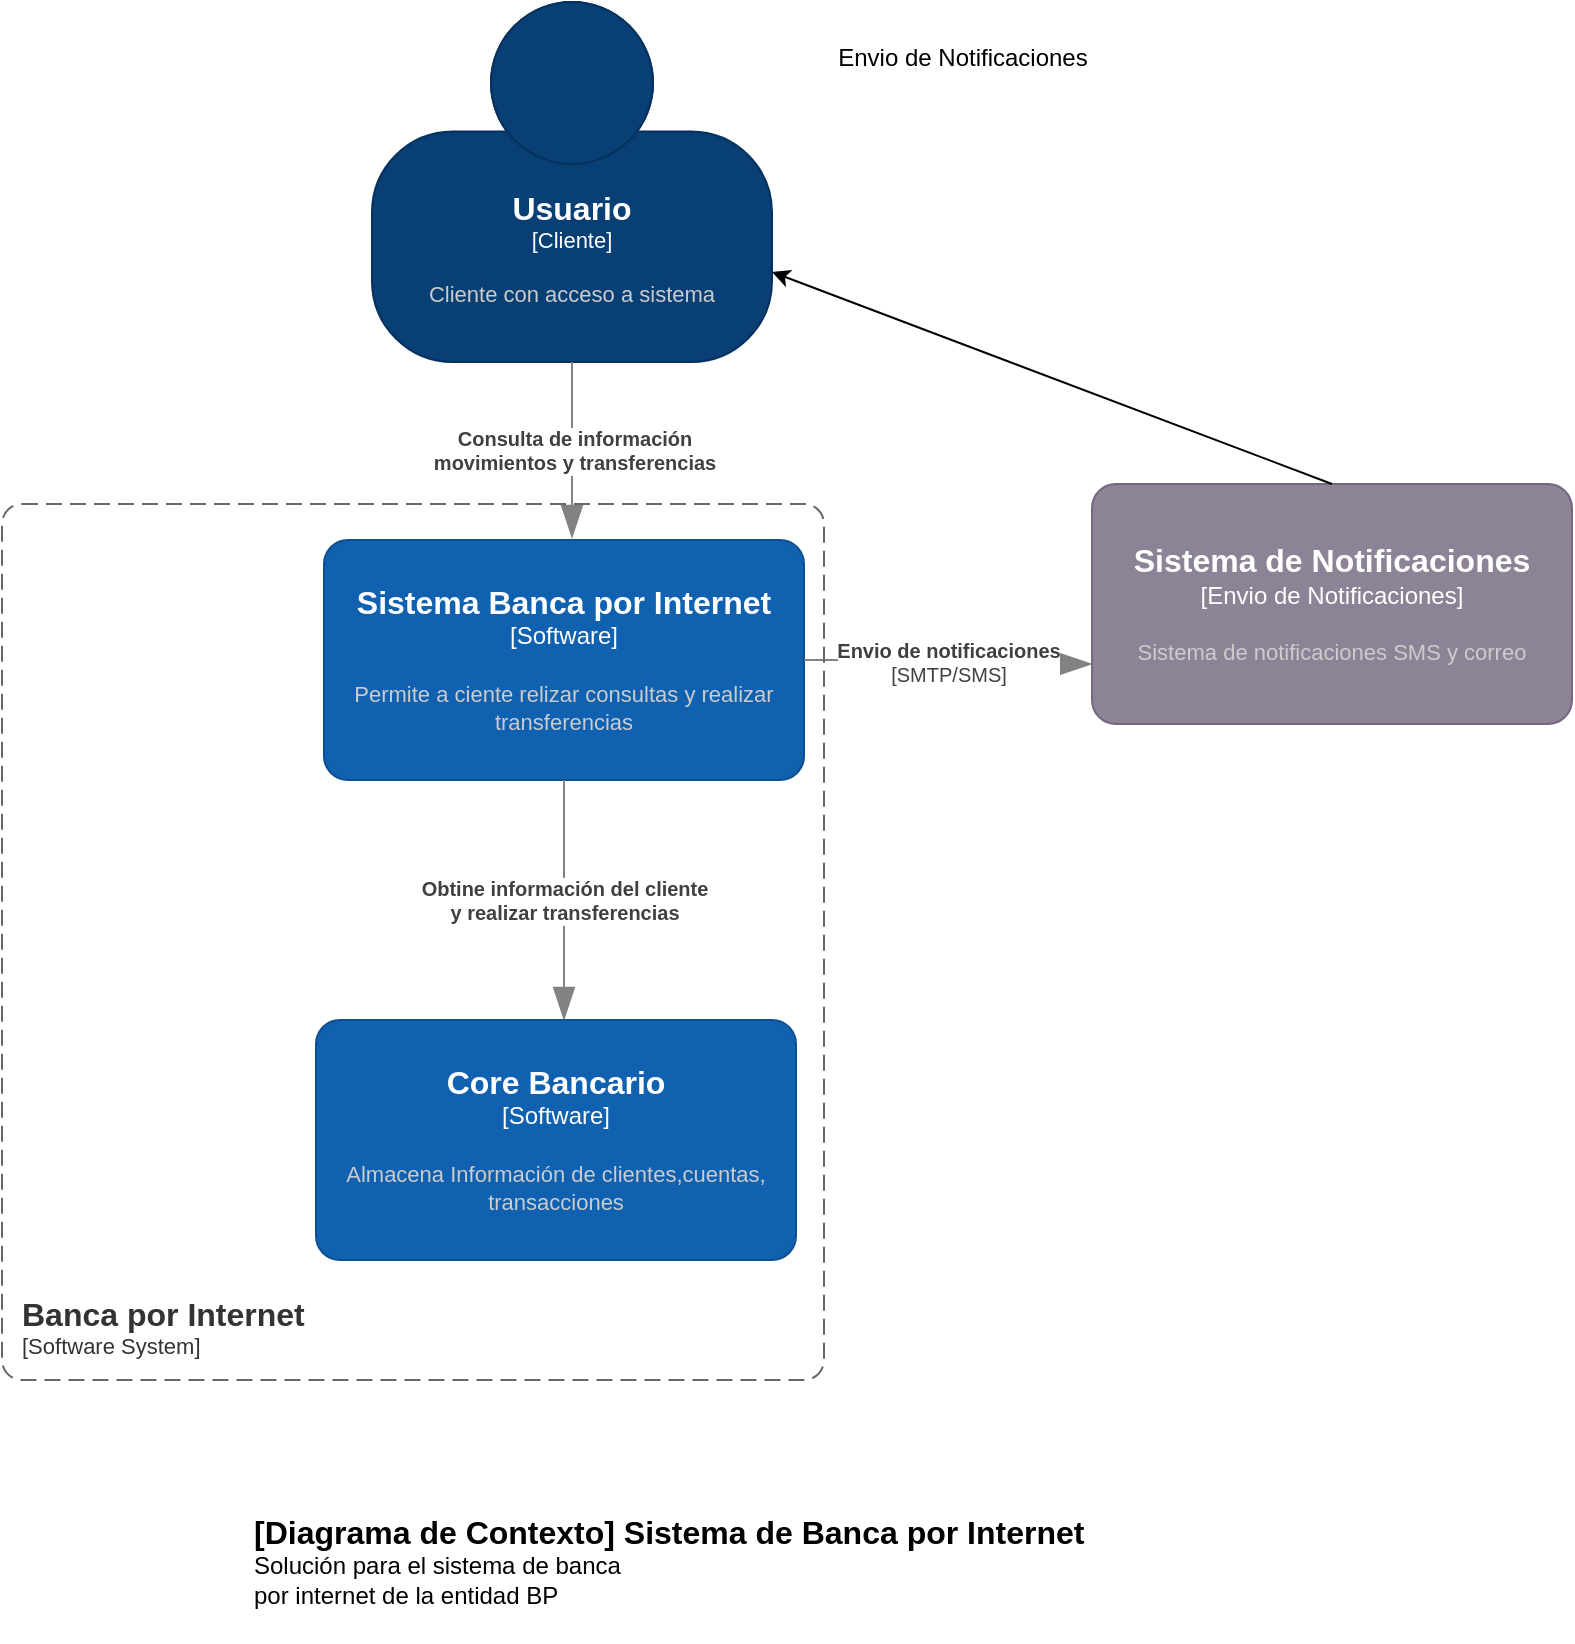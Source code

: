 <mxfile version="24.7.14" pages="3">
  <diagram name="Diagrama de Contexto" id="pnIn0LyZ5T_3BBkSlKm9">
    <mxGraphModel grid="0" page="1" gridSize="10" guides="1" tooltips="1" connect="1" arrows="1" fold="1" pageScale="1" pageWidth="827" pageHeight="1169" math="0" shadow="0">
      <root>
        <mxCell id="0" />
        <mxCell id="1" parent="0" />
        <object placeholders="1" c4Name="Usuario" c4Type="Cliente" c4Description="Cliente con acceso a sistema" label="&lt;font style=&quot;font-size: 16px&quot;&gt;&lt;b&gt;%c4Name%&lt;/b&gt;&lt;/font&gt;&lt;div&gt;[%c4Type%]&lt;/div&gt;&lt;br&gt;&lt;div&gt;&lt;font style=&quot;font-size: 11px&quot;&gt;&lt;font color=&quot;#cccccc&quot;&gt;%c4Description%&lt;/font&gt;&lt;/div&gt;" id="gskKAc4uwDtagr6bqWGG-2">
          <mxCell style="html=1;fontSize=11;dashed=0;whiteSpace=wrap;fillColor=#083F75;strokeColor=#06315C;fontColor=#ffffff;shape=mxgraph.c4.person2;align=center;metaEdit=1;points=[[0.5,0,0],[1,0.5,0],[1,0.75,0],[0.75,1,0],[0.5,1,0],[0.25,1,0],[0,0.75,0],[0,0.5,0]];resizable=0;" vertex="1" parent="1">
            <mxGeometry x="225" y="48" width="200" height="180" as="geometry" />
          </mxCell>
        </object>
        <object placeholders="1" c4Type="Relationship" c4Description="Consulta de información&#xa;movimientos y transferencias" label="&lt;div style=&quot;text-align: left&quot;&gt;&lt;div style=&quot;text-align: center&quot;&gt;&lt;b&gt;%c4Description%&lt;/b&gt;&lt;/div&gt;" id="gskKAc4uwDtagr6bqWGG-3">
          <mxCell style="endArrow=blockThin;html=1;fontSize=10;fontColor=#404040;strokeWidth=1;endFill=1;strokeColor=#828282;elbow=vertical;metaEdit=1;endSize=14;startSize=14;jumpStyle=arc;jumpSize=16;rounded=0;edgeStyle=orthogonalEdgeStyle;exitX=0.5;exitY=1;exitDx=0;exitDy=0;exitPerimeter=0;" edge="1" parent="1" source="gskKAc4uwDtagr6bqWGG-2">
            <mxGeometry width="240" relative="1" as="geometry">
              <mxPoint x="365" y="270" as="sourcePoint" />
              <mxPoint x="325" y="316" as="targetPoint" />
            </mxGeometry>
          </mxCell>
        </object>
        <object placeholders="1" c4Name="Sistema Banca por Internet" c4Type="Software" c4Description="Permite a ciente relizar consultas y realizar transferencias" label="&lt;font style=&quot;font-size: 16px&quot;&gt;&lt;b&gt;%c4Name%&lt;/b&gt;&lt;/font&gt;&lt;div&gt;[%c4Type%]&lt;/div&gt;&lt;br&gt;&lt;div&gt;&lt;font style=&quot;font-size: 11px&quot;&gt;&lt;font color=&quot;#cccccc&quot;&gt;%c4Description%&lt;/font&gt;&lt;/div&gt;" id="gskKAc4uwDtagr6bqWGG-4">
          <mxCell style="rounded=1;whiteSpace=wrap;html=1;labelBackgroundColor=none;fillColor=#1061B0;fontColor=#ffffff;align=center;arcSize=10;strokeColor=#0D5091;metaEdit=1;resizable=0;points=[[0.25,0,0],[0.5,0,0],[0.75,0,0],[1,0.25,0],[1,0.5,0],[1,0.75,0],[0.75,1,0],[0.5,1,0],[0.25,1,0],[0,0.75,0],[0,0.5,0],[0,0.25,0]];" vertex="1" parent="1">
            <mxGeometry x="201" y="317" width="240" height="120" as="geometry" />
          </mxCell>
        </object>
        <object placeholders="1" c4Type="Relationship" c4Description="Obtine información del cliente &#xa;y realizar transferencias" label="&lt;div style=&quot;text-align: left&quot;&gt;&lt;div style=&quot;text-align: center&quot;&gt;&lt;b&gt;%c4Description%&lt;/b&gt;&lt;/div&gt;" id="gskKAc4uwDtagr6bqWGG-5">
          <mxCell style="endArrow=blockThin;html=1;fontSize=10;fontColor=#404040;strokeWidth=1;endFill=1;strokeColor=#828282;elbow=vertical;metaEdit=1;endSize=14;startSize=14;jumpStyle=arc;jumpSize=16;rounded=0;edgeStyle=orthogonalEdgeStyle;exitX=0.5;exitY=1;exitDx=0;exitDy=0;exitPerimeter=0;" edge="1" parent="1" source="gskKAc4uwDtagr6bqWGG-4">
            <mxGeometry width="240" relative="1" as="geometry">
              <mxPoint x="365" y="461" as="sourcePoint" />
              <mxPoint x="321" y="557" as="targetPoint" />
              <Array as="points">
                <mxPoint x="321" y="536" />
                <mxPoint x="321" y="536" />
              </Array>
            </mxGeometry>
          </mxCell>
        </object>
        <object placeholders="1" c4Name="Core Bancario" c4Type="Software" c4Description="Almacena Información de clientes,cuentas, transacciones" label="&lt;font style=&quot;font-size: 16px&quot;&gt;&lt;b&gt;%c4Name%&lt;/b&gt;&lt;/font&gt;&lt;div&gt;[%c4Type%]&lt;/div&gt;&lt;br&gt;&lt;div&gt;&lt;font style=&quot;font-size: 11px&quot;&gt;&lt;font color=&quot;#cccccc&quot;&gt;%c4Description%&lt;/font&gt;&lt;/div&gt;" id="gskKAc4uwDtagr6bqWGG-6">
          <mxCell style="rounded=1;whiteSpace=wrap;html=1;labelBackgroundColor=none;fillColor=#1061B0;fontColor=#ffffff;align=center;arcSize=10;strokeColor=#0D5091;metaEdit=1;resizable=0;points=[[0.25,0,0],[0.5,0,0],[0.75,0,0],[1,0.25,0],[1,0.5,0],[1,0.75,0],[0.75,1,0],[0.5,1,0],[0.25,1,0],[0,0.75,0],[0,0.5,0],[0,0.25,0]];" vertex="1" parent="1">
            <mxGeometry x="197" y="557" width="240" height="120" as="geometry" />
          </mxCell>
        </object>
        <object placeholders="1" c4Name="Sistema de Notificaciones" c4Type="Envio de Notificaciones" c4Description="Sistema de notificaciones SMS y correo" label="&lt;font style=&quot;font-size: 16px&quot;&gt;&lt;b&gt;%c4Name%&lt;/b&gt;&lt;/font&gt;&lt;div&gt;[%c4Type%]&lt;/div&gt;&lt;br&gt;&lt;div&gt;&lt;font style=&quot;font-size: 11px&quot;&gt;&lt;font color=&quot;#cccccc&quot;&gt;%c4Description%&lt;/font&gt;&lt;/div&gt;" id="gskKAc4uwDtagr6bqWGG-8">
          <mxCell style="rounded=1;whiteSpace=wrap;html=1;labelBackgroundColor=none;fillColor=#8C8496;fontColor=#ffffff;align=center;arcSize=10;strokeColor=#736782;metaEdit=1;resizable=0;points=[[0.25,0,0],[0.5,0,0],[0.75,0,0],[1,0.25,0],[1,0.5,0],[1,0.75,0],[0.75,1,0],[0.5,1,0],[0.25,1,0],[0,0.75,0],[0,0.5,0],[0,0.25,0]];" vertex="1" parent="1">
            <mxGeometry x="585" y="289" width="240" height="120" as="geometry" />
          </mxCell>
        </object>
        <object placeholders="1" c4Type="Relationship" c4Technology="SMTP/SMS" c4Description="Envio de notificaciones" label="&lt;div style=&quot;text-align: left&quot;&gt;&lt;div style=&quot;text-align: center&quot;&gt;&lt;b&gt;%c4Description%&lt;/b&gt;&lt;/div&gt;&lt;div style=&quot;text-align: center&quot;&gt;[%c4Technology%]&lt;/div&gt;&lt;/div&gt;" id="gskKAc4uwDtagr6bqWGG-9">
          <mxCell style="endArrow=blockThin;html=1;fontSize=10;fontColor=#404040;strokeWidth=1;endFill=1;strokeColor=#828282;elbow=vertical;metaEdit=1;endSize=14;startSize=14;jumpStyle=arc;jumpSize=16;rounded=0;edgeStyle=orthogonalEdgeStyle;exitX=1;exitY=0.5;exitDx=0;exitDy=0;exitPerimeter=0;entryX=0;entryY=0.75;entryDx=0;entryDy=0;entryPerimeter=0;" edge="1" parent="1" source="gskKAc4uwDtagr6bqWGG-4" target="gskKAc4uwDtagr6bqWGG-8">
            <mxGeometry width="240" relative="1" as="geometry">
              <mxPoint x="254" y="210" as="sourcePoint" />
              <mxPoint x="541" y="223" as="targetPoint" />
            </mxGeometry>
          </mxCell>
        </object>
        <mxCell id="gskKAc4uwDtagr6bqWGG-14" value="" style="endArrow=classic;html=1;rounded=0;exitX=0.5;exitY=0;exitDx=0;exitDy=0;exitPerimeter=0;entryX=1;entryY=0.75;entryDx=0;entryDy=0;entryPerimeter=0;" edge="1" parent="1" source="gskKAc4uwDtagr6bqWGG-8" target="gskKAc4uwDtagr6bqWGG-2">
          <mxGeometry relative="1" as="geometry">
            <mxPoint x="326" y="210" as="sourcePoint" />
            <mxPoint x="426" y="210" as="targetPoint" />
          </mxGeometry>
        </mxCell>
        <UserObject label="Envio de Notificaciones" placeholders="1" name="Variable" id="gskKAc4uwDtagr6bqWGG-16">
          <mxCell style="text;html=1;strokeColor=none;fillColor=none;align=center;verticalAlign=middle;whiteSpace=wrap;overflow=hidden;" vertex="1" parent="1">
            <mxGeometry x="451" y="66" width="139" height="20" as="geometry" />
          </mxCell>
        </UserObject>
        <object placeholders="1" c4Name="[Diagrama de Contexto] Sistema de Banca por Internet " c4Type="ContainerScopeBoundary" c4Description="Solución para el sistema de banca&#xa;por internet de la entidad BP" label="&lt;font style=&quot;font-size: 16px&quot;&gt;&lt;b&gt;&lt;div style=&quot;text-align: left&quot;&gt;%c4Name%&lt;/div&gt;&lt;/b&gt;&lt;/font&gt;&lt;div style=&quot;text-align: left&quot;&gt;%c4Description%&lt;/div&gt;" id="gskKAc4uwDtagr6bqWGG-17">
          <mxCell style="text;html=1;strokeColor=none;fillColor=none;align=left;verticalAlign=top;whiteSpace=wrap;rounded=0;metaEdit=1;allowArrows=0;resizable=1;rotatable=0;connectable=0;recursiveResize=0;expand=0;pointerEvents=0;points=[[0.25,0,0],[0.5,0,0],[0.75,0,0],[1,0.25,0],[1,0.5,0],[1,0.75,0],[0.75,1,0],[0.5,1,0],[0.25,1,0],[0,0.75,0],[0,0.5,0],[0,0.25,0]];" vertex="1" parent="1">
            <mxGeometry x="164" y="797" width="428" height="71" as="geometry" />
          </mxCell>
        </object>
        <object placeholders="1" c4Name="Banca por Internet" c4Type="SystemScopeBoundary" c4Application="Software System" label="&lt;font style=&quot;font-size: 16px&quot;&gt;&lt;b&gt;&lt;div style=&quot;text-align: left&quot;&gt;%c4Name%&lt;/div&gt;&lt;/b&gt;&lt;/font&gt;&lt;div style=&quot;text-align: left&quot;&gt;[%c4Application%]&lt;/div&gt;" id="8qwVl3gv-fcSg7tC4C6p-1">
          <mxCell style="rounded=1;fontSize=11;whiteSpace=wrap;html=1;dashed=1;arcSize=20;fillColor=none;strokeColor=#666666;fontColor=#333333;labelBackgroundColor=none;align=left;verticalAlign=bottom;labelBorderColor=none;spacingTop=0;spacing=10;dashPattern=8 4;metaEdit=1;rotatable=0;perimeter=rectanglePerimeter;noLabel=0;labelPadding=0;allowArrows=0;connectable=0;expand=0;recursiveResize=0;editable=1;pointerEvents=0;absoluteArcSize=1;points=[[0.25,0,0],[0.5,0,0],[0.75,0,0],[1,0.25,0],[1,0.5,0],[1,0.75,0],[0.75,1,0],[0.5,1,0],[0.25,1,0],[0,0.75,0],[0,0.5,0],[0,0.25,0]];" vertex="1" parent="1">
            <mxGeometry x="40" y="299" width="411" height="438" as="geometry" />
          </mxCell>
        </object>
      </root>
    </mxGraphModel>
  </diagram>
  <diagram id="sxyT8UlNfm7oZvU_wgYR" name="Diagrama de Contenedor">
    <mxGraphModel grid="0" page="0" gridSize="10" guides="1" tooltips="1" connect="1" arrows="1" fold="1" pageScale="1" pageWidth="827" pageHeight="1169" math="0" shadow="0">
      <root>
        <mxCell id="0" />
        <mxCell id="1" parent="0" />
        <object placeholders="1" c4Name="Usuario" c4Type="Cliente" c4Description="Cliente con acceso a sistema" label="&lt;font style=&quot;font-size: 16px&quot;&gt;&lt;b&gt;%c4Name%&lt;/b&gt;&lt;/font&gt;&lt;div&gt;[%c4Type%]&lt;/div&gt;&lt;br&gt;&lt;div&gt;&lt;font style=&quot;font-size: 11px&quot;&gt;&lt;font color=&quot;#cccccc&quot;&gt;%c4Description%&lt;/font&gt;&lt;/div&gt;" id="hRRAwbsBYI7lIxFg-X8z-2">
          <mxCell style="html=1;fontSize=11;dashed=0;whiteSpace=wrap;fillColor=#083F75;strokeColor=#06315C;fontColor=#ffffff;shape=mxgraph.c4.person2;align=center;metaEdit=1;points=[[0.5,0,0],[1,0.5,0],[1,0.75,0],[0.75,1,0],[0.5,1,0],[0.25,1,0],[0,0.75,0],[0,0.5,0]];resizable=0;" vertex="1" parent="1">
            <mxGeometry x="287" y="-1234" width="200" height="180" as="geometry" />
          </mxCell>
        </object>
        <object placeholders="1" c4Name="SPA" c4Type="Container" c4Technology="JavaScript, TypeScript,Angular" c4Description="Proporcionar toda la funcionalidad de banca por Internet al cliente a través de su navegador web." label="&lt;font style=&quot;font-size: 16px&quot;&gt;&lt;b&gt;%c4Name%&lt;/b&gt;&lt;/font&gt;&lt;div&gt;[%c4Type%:&amp;nbsp;%c4Technology%]&lt;/div&gt;&lt;br&gt;&lt;div&gt;&lt;font style=&quot;font-size: 11px&quot;&gt;&lt;font color=&quot;#E6E6E6&quot;&gt;%c4Description%&lt;/font&gt;&lt;/div&gt;" id="hRRAwbsBYI7lIxFg-X8z-3">
          <mxCell style="shape=mxgraph.c4.webBrowserContainer2;whiteSpace=wrap;html=1;boundedLbl=1;rounded=0;labelBackgroundColor=none;strokeColor=#118ACD;fillColor=#23A2D9;strokeColor=#118ACD;strokeColor2=#0E7DAD;fontSize=12;fontColor=#ffffff;align=center;metaEdit=1;points=[[0.5,0,0],[1,0.25,0],[1,0.5,0],[1,0.75,0],[0.5,1,0],[0,0.75,0],[0,0.5,0],[0,0.25,0]];resizable=0;" vertex="1" parent="1">
            <mxGeometry x="110" y="-960" width="240" height="160" as="geometry" />
          </mxCell>
        </object>
        <object placeholders="1" c4Name="Mobil App" c4Type="Container" c4Technology="Flutter o React Native" c4Description="funcionalidad de banca por Internet a los clientes a través de sus dispositivos móviles." label="&lt;font style=&quot;font-size: 16px&quot;&gt;&lt;b&gt;%c4Name%&lt;/b&gt;&lt;/font&gt;&lt;div&gt;[%c4Type%:&amp;nbsp;%c4Technology%]&lt;/div&gt;&lt;br&gt;&lt;div&gt;&lt;font style=&quot;font-size: 11px&quot;&gt;&lt;font color=&quot;#E6E6E6&quot;&gt;%c4Description%&lt;/font&gt;&lt;/div&gt;" id="hRRAwbsBYI7lIxFg-X8z-4">
          <mxCell style="shape=mxgraph.c4.webBrowserContainer2;whiteSpace=wrap;html=1;boundedLbl=1;rounded=0;labelBackgroundColor=none;strokeColor=#118ACD;fillColor=#23A2D9;strokeColor=#118ACD;strokeColor2=#0E7DAD;fontSize=12;fontColor=#ffffff;align=center;metaEdit=1;points=[[0.5,0,0],[1,0.25,0],[1,0.5,0],[1,0.75,0],[0.5,1,0],[0,0.75,0],[0,0.5,0],[0,0.25,0]];resizable=0;" vertex="1" parent="1">
            <mxGeometry x="380" y="-960" width="240" height="160" as="geometry" />
          </mxCell>
        </object>
        <object placeholders="1" c4Name="Database Auditoria" c4Type="Container" c4Technology="PostgreSQL con integración a Elasticsearch" c4Description="Almacena todas las acciones del cliente.(PostgreSQL con integración a Elasticsearch para la búsqueda y análisis), integrar con sistemas de visualización como Kibana" label="&lt;font style=&quot;font-size: 16px&quot;&gt;&lt;b&gt;%c4Name%&lt;/b&gt;&lt;/font&gt;&lt;div&gt;[%c4Type%:&amp;nbsp;%c4Technology%]&lt;/div&gt;&lt;br&gt;&lt;div&gt;&lt;font style=&quot;font-size: 11px&quot;&gt;&lt;font color=&quot;#E6E6E6&quot;&gt;%c4Description%&lt;/font&gt;&lt;/div&gt;" id="hRRAwbsBYI7lIxFg-X8z-5">
          <mxCell style="shape=cylinder3;size=15;whiteSpace=wrap;html=1;boundedLbl=1;rounded=0;labelBackgroundColor=none;fillColor=#23A2D9;fontSize=12;fontColor=#ffffff;align=center;strokeColor=#0E7DAD;metaEdit=1;points=[[0.5,0,0],[1,0.25,0],[1,0.5,0],[1,0.75,0],[0.5,1,0],[0,0.75,0],[0,0.5,0],[0,0.25,0]];resizable=0;" vertex="1" parent="1">
            <mxGeometry x="-80" y="-730" width="240" height="120" as="geometry" />
          </mxCell>
        </object>
        <object placeholders="1" c4Name="API GATEWAY" c4Type="Container" c4Technology="Java" c4Description="Proporciona funcionalidad de banca por Internet" label="&lt;font style=&quot;font-size: 16px&quot;&gt;&lt;b&gt;%c4Name%&lt;/b&gt;&lt;/font&gt;&lt;div&gt;[%c4Type%: %c4Technology%]&lt;/div&gt;&lt;br&gt;&lt;div&gt;&lt;font style=&quot;font-size: 11px&quot;&gt;&lt;font color=&quot;#E6E6E6&quot;&gt;%c4Description%&lt;/font&gt;&lt;/div&gt;" id="hRRAwbsBYI7lIxFg-X8z-9">
          <mxCell style="rounded=1;whiteSpace=wrap;html=1;fontSize=11;labelBackgroundColor=none;fillColor=#23A2D9;fontColor=#ffffff;align=center;arcSize=10;strokeColor=#0E7DAD;metaEdit=1;resizable=0;points=[[0.25,0,0],[0.5,0,0],[0.75,0,0],[1,0.25,0],[1,0.5,0],[1,0.75,0],[0.75,1,0],[0.5,1,0],[0.25,1,0],[0,0.75,0],[0,0.5,0],[0,0.25,0]];" vertex="1" parent="1">
            <mxGeometry x="320" y="-730" width="240" height="120" as="geometry" />
          </mxCell>
        </object>
        <object placeholders="1" c4Name="Banca por Internet" c4Type="ContainerScopeBoundary" c4Application="Container" label="&lt;font style=&quot;font-size: 16px&quot;&gt;&lt;b&gt;&lt;div style=&quot;text-align: left&quot;&gt;%c4Name%&lt;/div&gt;&lt;/b&gt;&lt;/font&gt;&lt;div style=&quot;text-align: left&quot;&gt;[%c4Application%]&lt;/div&gt;" id="uLEcMnKWd-AoqQ1LrBC9-1">
          <mxCell style="rounded=1;fontSize=11;whiteSpace=wrap;html=1;dashed=1;arcSize=20;fillColor=none;strokeColor=#666666;fontColor=#333333;labelBackgroundColor=none;align=left;verticalAlign=bottom;labelBorderColor=none;spacingTop=0;spacing=10;dashPattern=8 4;metaEdit=1;rotatable=0;perimeter=rectanglePerimeter;noLabel=0;labelPadding=0;allowArrows=0;connectable=0;expand=0;recursiveResize=0;editable=1;pointerEvents=0;absoluteArcSize=1;points=[[0.25,0,0],[0.5,0,0],[0.75,0,0],[1,0.25,0],[1,0.5,0],[1,0.75,0],[0.75,1,0],[0.5,1,0],[0.25,1,0],[0,0.75,0],[0,0.5,0],[0,0.25,0]];" vertex="1" parent="1">
            <mxGeometry x="-90" y="-980" width="730" height="580" as="geometry" />
          </mxCell>
        </object>
        <mxCell id="i7wzcwEApRdH_4sJsZU2-1" value="" style="endArrow=classic;html=1;rounded=0;entryX=0.5;entryY=0;entryDx=0;entryDy=0;entryPerimeter=0;exitX=0.185;exitY=1.006;exitDx=0;exitDy=0;exitPerimeter=0;" edge="1" parent="1" source="hRRAwbsBYI7lIxFg-X8z-2" target="hRRAwbsBYI7lIxFg-X8z-3">
          <mxGeometry width="50" height="50" relative="1" as="geometry">
            <mxPoint x="390" y="-930" as="sourcePoint" />
            <mxPoint x="440" y="-980" as="targetPoint" />
          </mxGeometry>
        </mxCell>
        <mxCell id="i7wzcwEApRdH_4sJsZU2-2" value="" style="endArrow=classic;html=1;rounded=0;entryX=0.5;entryY=0.05;entryDx=0;entryDy=0;entryPerimeter=0;exitX=0.785;exitY=1.017;exitDx=0;exitDy=0;exitPerimeter=0;" edge="1" parent="1" source="hRRAwbsBYI7lIxFg-X8z-2" target="hRRAwbsBYI7lIxFg-X8z-4">
          <mxGeometry width="50" height="50" relative="1" as="geometry">
            <mxPoint x="347" y="-1079" as="sourcePoint" />
            <mxPoint x="240" y="-950" as="targetPoint" />
          </mxGeometry>
        </mxCell>
        <object placeholders="1" c4Name="Sistema de Notificaciones" c4Type="Envio de Notificaciones" c4Description="Sistema de notificaciones SMS y correo" label="&lt;font style=&quot;font-size: 16px&quot;&gt;&lt;b&gt;%c4Name%&lt;/b&gt;&lt;/font&gt;&lt;div&gt;[%c4Type%]&lt;/div&gt;&lt;br&gt;&lt;div&gt;&lt;font style=&quot;font-size: 11px&quot;&gt;&lt;font color=&quot;#cccccc&quot;&gt;%c4Description%&lt;/font&gt;&lt;/div&gt;" id="_X-nw1-H9gI1oticqpuh-1">
          <mxCell style="rounded=1;whiteSpace=wrap;html=1;labelBackgroundColor=none;fillColor=#8C8496;fontColor=#ffffff;align=center;arcSize=10;strokeColor=#736782;metaEdit=1;resizable=0;points=[[0.25,0,0],[0.5,0,0],[0.75,0,0],[1,0.25,0],[1,0.5,0],[1,0.75,0],[0.75,1,0],[0.5,1,0],[0.25,1,0],[0,0.75,0],[0,0.5,0],[0,0.25,0]];" vertex="1" parent="1">
            <mxGeometry x="680" y="-950" width="240" height="120" as="geometry" />
          </mxCell>
        </object>
        <mxCell id="KGgQR73kMPhddF2TKIPB-2" value="" style="endArrow=classic;html=1;rounded=0;entryX=1;entryY=0.75;entryDx=0;entryDy=0;entryPerimeter=0;exitX=0.5;exitY=0;exitDx=0;exitDy=0;exitPerimeter=0;" edge="1" parent="1" source="_X-nw1-H9gI1oticqpuh-1" target="hRRAwbsBYI7lIxFg-X8z-2">
          <mxGeometry width="50" height="50" relative="1" as="geometry">
            <mxPoint x="410" y="-1080" as="sourcePoint" />
            <mxPoint x="510" y="-942" as="targetPoint" />
            <Array as="points" />
          </mxGeometry>
        </mxCell>
        <mxCell id="KGgQR73kMPhddF2TKIPB-3" style="edgeStyle=orthogonalEdgeStyle;rounded=0;orthogonalLoop=1;jettySize=auto;html=1;exitX=1;exitY=0.5;exitDx=0;exitDy=0;exitPerimeter=0;entryX=0.5;entryY=1;entryDx=0;entryDy=0;entryPerimeter=0;" edge="1" parent="1" source="hRRAwbsBYI7lIxFg-X8z-9" target="_X-nw1-H9gI1oticqpuh-1">
          <mxGeometry relative="1" as="geometry" />
        </mxCell>
        <object placeholders="1" c4Name="[Containers] Sistema de Banca por Internet " c4Type="ContainerDiagramTitle" c4Description="Solución para el sistema de banca&#xa;por internet de la entidad BP" label="&lt;font style=&quot;font-size: 16px&quot;&gt;&lt;b&gt;&lt;div style=&quot;text-align: left&quot;&gt;%c4Name%&lt;/div&gt;&lt;/b&gt;&lt;/font&gt;&lt;div style=&quot;text-align: left&quot;&gt;%c4Description%&lt;/div&gt;" id="Va2QPdOo3qaoF0AogHUy-1">
          <mxCell style="text;html=1;strokeColor=none;fillColor=none;align=left;verticalAlign=top;whiteSpace=wrap;rounded=0;metaEdit=1;allowArrows=0;resizable=1;rotatable=0;connectable=0;recursiveResize=0;expand=0;pointerEvents=0;points=[[0.25,0,0],[0.5,0,0],[0.75,0,0],[1,0.25,0],[1,0.5,0],[1,0.75,0],[0.75,1,0],[0.5,1,0],[0.25,1,0],[0,0.75,0],[0,0.5,0],[0,0.25,0]];" vertex="1" parent="1">
            <mxGeometry x="-80" y="-380" width="380" height="60" as="geometry" />
          </mxCell>
        </object>
        <mxCell id="xh_QTQWQvxyQgURf9Tjo-1" value="Peticion" style="text;strokeColor=none;fillColor=none;align=left;verticalAlign=middle;spacingLeft=4;spacingRight=4;overflow=hidden;points=[[0,0.5],[1,0.5]];portConstraint=eastwest;rotatable=0;whiteSpace=wrap;html=1;" vertex="1" parent="1">
          <mxGeometry x="220" y="-1040" width="80" height="30" as="geometry" />
        </mxCell>
        <mxCell id="xh_QTQWQvxyQgURf9Tjo-2" value="Peticion" style="text;strokeColor=none;fillColor=none;align=left;verticalAlign=middle;spacingLeft=4;spacingRight=4;overflow=hidden;points=[[0,0.5],[1,0.5]];portConstraint=eastwest;rotatable=0;whiteSpace=wrap;html=1;" vertex="1" parent="1">
          <mxGeometry x="400" y="-1040" width="80" height="30" as="geometry" />
        </mxCell>
        <mxCell id="xh_QTQWQvxyQgURf9Tjo-5" value="Generar Notificacion" style="text;strokeColor=none;fillColor=none;align=left;verticalAlign=middle;spacingLeft=4;spacingRight=4;overflow=hidden;points=[[0,0.5],[1,0.5]];portConstraint=eastwest;rotatable=0;whiteSpace=wrap;html=1;" vertex="1" parent="1">
          <mxGeometry x="640" y="-700" width="140" height="30" as="geometry" />
        </mxCell>
        <mxCell id="xh_QTQWQvxyQgURf9Tjo-6" value="Envio Notificacion" style="text;strokeColor=none;fillColor=none;align=left;verticalAlign=middle;spacingLeft=4;spacingRight=4;overflow=hidden;points=[[0,0.5],[1,0.5]];portConstraint=eastwest;rotatable=0;whiteSpace=wrap;html=1;" vertex="1" parent="1">
          <mxGeometry x="650" y="-1070" width="140" height="30" as="geometry" />
        </mxCell>
        <object placeholders="1" c4Type="Relationship" c4Technology="JDBC" c4Description="Lectura/Escritura" label="&lt;div style=&quot;text-align: left&quot;&gt;&lt;div style=&quot;text-align: center&quot;&gt;&lt;b&gt;%c4Description%&lt;/b&gt;&lt;/div&gt;&lt;div style=&quot;text-align: center&quot;&gt;[%c4Technology%]&lt;/div&gt;&lt;/div&gt;" id="1FUVlr1gNkSUB0Kl4lZW-1">
          <mxCell style="endArrow=blockThin;html=1;fontSize=10;fontColor=#404040;strokeWidth=1;endFill=1;strokeColor=#828282;elbow=vertical;metaEdit=1;endSize=14;startSize=14;jumpStyle=arc;jumpSize=16;rounded=0;edgeStyle=orthogonalEdgeStyle;exitX=0;exitY=0.5;exitDx=0;exitDy=0;exitPerimeter=0;entryX=1;entryY=0.5;entryDx=0;entryDy=0;entryPerimeter=0;" edge="1" parent="1" source="hRRAwbsBYI7lIxFg-X8z-9" target="hRRAwbsBYI7lIxFg-X8z-5">
            <mxGeometry width="240" relative="1" as="geometry">
              <mxPoint x="290" y="-790" as="sourcePoint" />
              <mxPoint x="530" y="-790" as="targetPoint" />
            </mxGeometry>
          </mxCell>
        </object>
        <object placeholders="1" c4Type="Relationship" c4Technology="Json/https" c4Description="Uso" label="&lt;div style=&quot;text-align: left&quot;&gt;&lt;div style=&quot;text-align: center&quot;&gt;&lt;b&gt;%c4Description%&lt;/b&gt;&lt;/div&gt;&lt;div style=&quot;text-align: center&quot;&gt;[%c4Technology%]&lt;/div&gt;&lt;/div&gt;" id="1FUVlr1gNkSUB0Kl4lZW-2">
          <mxCell style="endArrow=blockThin;html=1;fontSize=10;fontColor=#404040;strokeWidth=1;endFill=1;strokeColor=#828282;elbow=vertical;metaEdit=1;endSize=14;startSize=14;jumpStyle=arc;jumpSize=16;rounded=0;edgeStyle=orthogonalEdgeStyle;entryX=0.004;entryY=0.2;entryDx=0;entryDy=0;entryPerimeter=0;" edge="1" parent="1" target="hRRAwbsBYI7lIxFg-X8z-9">
            <mxGeometry width="240" relative="1" as="geometry">
              <mxPoint x="240" y="-800" as="sourcePoint" />
              <mxPoint x="220" y="-710" as="targetPoint" />
            </mxGeometry>
          </mxCell>
        </object>
        <object placeholders="1" c4Type="Relationship" c4Technology="Json/https" c4Description="Uso" label="&lt;div style=&quot;text-align: left&quot;&gt;&lt;div style=&quot;text-align: center&quot;&gt;&lt;b&gt;%c4Description%&lt;/b&gt;&lt;/div&gt;&lt;div style=&quot;text-align: center&quot;&gt;[%c4Technology%]&lt;/div&gt;&lt;/div&gt;" id="1FUVlr1gNkSUB0Kl4lZW-3">
          <mxCell style="endArrow=blockThin;html=1;fontSize=10;fontColor=#404040;strokeWidth=1;endFill=1;strokeColor=#828282;elbow=vertical;metaEdit=1;endSize=14;startSize=14;jumpStyle=arc;jumpSize=16;rounded=0;edgeStyle=orthogonalEdgeStyle;entryX=0.833;entryY=0.083;entryDx=0;entryDy=0;entryPerimeter=0;" edge="1" parent="1" target="hRRAwbsBYI7lIxFg-X8z-9">
            <mxGeometry width="240" relative="1" as="geometry">
              <mxPoint x="520" y="-800" as="sourcePoint" />
              <mxPoint x="331" y="-696" as="targetPoint" />
            </mxGeometry>
          </mxCell>
        </object>
        <object placeholders="1" c4Name="Core Bancario" c4Type="Software" c4Description="Almacena Información de clientes,cuentas, transacciones" label="&lt;font style=&quot;font-size: 16px&quot;&gt;&lt;b&gt;%c4Name%&lt;/b&gt;&lt;/font&gt;&lt;div&gt;[%c4Type%]&lt;/div&gt;&lt;br&gt;&lt;div&gt;&lt;font style=&quot;font-size: 11px&quot;&gt;&lt;font color=&quot;#cccccc&quot;&gt;%c4Description%&lt;/font&gt;&lt;/div&gt;" id="kjTKbH1QtdjvSZ5L1O_e-1">
          <mxCell style="rounded=1;whiteSpace=wrap;html=1;labelBackgroundColor=none;fillColor=#1ba1e2;align=center;arcSize=10;strokeColor=#006EAF;metaEdit=1;resizable=0;points=[[0.25,0,0],[0.5,0,0],[0.75,0,0],[1,0.25,0],[1,0.5,0],[1,0.75,0],[0.75,1,0],[0.5,1,0],[0.25,1,0],[0,0.75,0],[0,0.5,0],[0,0.25,0]];fontColor=#ffffff;" vertex="1" parent="1">
            <mxGeometry x="320" y="-540" width="240" height="120" as="geometry" />
          </mxCell>
        </object>
        <object placeholders="1" c4Type="Relationship" c4Technology="XML/HTTPS" c4Description="Uso" label="&lt;div style=&quot;text-align: left&quot;&gt;&lt;div style=&quot;text-align: center&quot;&gt;&lt;b&gt;%c4Description%&lt;/b&gt;&lt;/div&gt;&lt;div style=&quot;text-align: center&quot;&gt;[%c4Technology%]&lt;/div&gt;&lt;/div&gt;" id="lpu7r7Y2PJXGlvBjAq18-5">
          <mxCell style="endArrow=blockThin;html=1;fontSize=10;fontColor=#404040;strokeWidth=1;endFill=1;strokeColor=#828282;elbow=vertical;metaEdit=1;endSize=14;startSize=14;jumpStyle=arc;jumpSize=16;rounded=0;edgeStyle=orthogonalEdgeStyle;exitX=0.5;exitY=1;exitDx=0;exitDy=0;exitPerimeter=0;entryX=0.5;entryY=0;entryDx=0;entryDy=0;entryPerimeter=0;" edge="1" parent="1" source="hRRAwbsBYI7lIxFg-X8z-9" target="kjTKbH1QtdjvSZ5L1O_e-1">
            <mxGeometry width="240" relative="1" as="geometry">
              <mxPoint x="123" y="-562" as="sourcePoint" />
              <mxPoint x="363" y="-562" as="targetPoint" />
            </mxGeometry>
          </mxCell>
        </object>
        <mxCell id="arO4afZFn9Vy5rBFeeEV-1" value="Text" style="edgeLabel;html=1;align=center;verticalAlign=middle;resizable=0;points=[];" connectable="0" vertex="1" parent="lpu7r7Y2PJXGlvBjAq18-5">
          <mxGeometry x="0.629" y="-4" relative="1" as="geometry">
            <mxPoint as="offset" />
          </mxGeometry>
        </mxCell>
      </root>
    </mxGraphModel>
  </diagram>
  <diagram id="dzjValtd1WgTLd7X0MWj" name="Diagrama de Componentes">
    <mxGraphModel grid="0" page="0" gridSize="10" guides="1" tooltips="1" connect="1" arrows="1" fold="1" pageScale="1" pageWidth="827" pageHeight="1169" math="0" shadow="0">
      <root>
        <mxCell id="0" />
        <mxCell id="1" parent="0" />
        <object placeholders="1" c4Name="[Components] Diagrama de Componentes" c4Type="ContainerDiagramTitle" c4Description="Solución para el sistema de banca&#xa;por internet de la entidad BP" label="&lt;font style=&quot;font-size: 16px&quot;&gt;&lt;b&gt;&lt;div style=&quot;text-align: left&quot;&gt;%c4Name%&lt;/div&gt;&lt;/b&gt;&lt;/font&gt;&lt;div style=&quot;text-align: left&quot;&gt;%c4Description%&lt;/div&gt;" id="ZVeF-72xHoyBMrceMfPo-1">
          <mxCell style="text;html=1;strokeColor=none;fillColor=none;align=left;verticalAlign=top;whiteSpace=wrap;rounded=0;metaEdit=1;allowArrows=0;resizable=1;rotatable=0;connectable=0;recursiveResize=0;expand=0;pointerEvents=0;points=[[0.25,0,0],[0.5,0,0],[0.75,0,0],[1,0.25,0],[1,0.5,0],[1,0.75,0],[0.75,1,0],[0.5,1,0],[0.25,1,0],[0,0.75,0],[0,0.5,0],[0,0.25,0]];" vertex="1" parent="1">
            <mxGeometry x="45" y="561" width="350" height="40" as="geometry" />
          </mxCell>
        </object>
        <object placeholders="1" c4Name="SPA" c4Type="Container" c4Technology="JavaScript, TypeScript,Angular" c4Description="Proporcionar toda la funcionalidad de banca por Internet al cliente a través de su navegador web." label="&lt;font style=&quot;font-size: 16px&quot;&gt;&lt;b&gt;%c4Name%&lt;/b&gt;&lt;/font&gt;&lt;div&gt;[%c4Type%:&amp;nbsp;%c4Technology%]&lt;/div&gt;&lt;br&gt;&lt;div&gt;&lt;font style=&quot;font-size: 11px&quot;&gt;&lt;font color=&quot;#E6E6E6&quot;&gt;%c4Description%&lt;/font&gt;&lt;/div&gt;" id="d6B8F_50NvNpDjENfa9R-1">
          <mxCell style="shape=mxgraph.c4.webBrowserContainer2;whiteSpace=wrap;html=1;boundedLbl=1;rounded=0;labelBackgroundColor=none;strokeColor=#118ACD;fillColor=#23A2D9;strokeColor=#118ACD;strokeColor2=#0E7DAD;fontSize=12;fontColor=#ffffff;align=center;metaEdit=1;points=[[0.5,0,0],[1,0.25,0],[1,0.5,0],[1,0.75,0],[0.5,1,0],[0,0.75,0],[0,0.5,0],[0,0.25,0]];resizable=0;" vertex="1" parent="1">
            <mxGeometry x="85" y="-1068" width="240" height="160" as="geometry" />
          </mxCell>
        </object>
        <object placeholders="1" c4Name="Mobil App" c4Type="Container" c4Technology="Flutter o React Native" c4Description="funcionalidad de banca por Internet a los clientes a través de sus dispositivos móviles." label="&lt;font style=&quot;font-size: 16px&quot;&gt;&lt;b&gt;%c4Name%&lt;/b&gt;&lt;/font&gt;&lt;div&gt;[%c4Type%:&amp;nbsp;%c4Technology%]&lt;/div&gt;&lt;br&gt;&lt;div&gt;&lt;font style=&quot;font-size: 11px&quot;&gt;&lt;font color=&quot;#E6E6E6&quot;&gt;%c4Description%&lt;/font&gt;&lt;/div&gt;" id="d6B8F_50NvNpDjENfa9R-2">
          <mxCell style="shape=mxgraph.c4.webBrowserContainer2;whiteSpace=wrap;html=1;boundedLbl=1;rounded=0;labelBackgroundColor=none;strokeColor=#118ACD;fillColor=#23A2D9;strokeColor=#118ACD;strokeColor2=#0E7DAD;fontSize=12;fontColor=#ffffff;align=center;metaEdit=1;points=[[0.5,0,0],[1,0.25,0],[1,0.5,0],[1,0.75,0],[0.5,1,0],[0,0.75,0],[0,0.5,0],[0,0.25,0]];resizable=0;" vertex="1" parent="1">
            <mxGeometry x="450" y="-1063" width="240" height="160" as="geometry" />
          </mxCell>
        </object>
        <mxCell id="PU_3eftbiB00fV71fhGC-2" value="" style="edgeStyle=orthogonalEdgeStyle;rounded=0;orthogonalLoop=1;jettySize=auto;html=1;" edge="1" parent="1" source="d6B8F_50NvNpDjENfa9R-4" target="vqUAZ_8r9AN5HTA7vQTg-2">
          <mxGeometry relative="1" as="geometry" />
        </mxCell>
        <object placeholders="1" c4Name="Control de Seguridad" c4Type="Component" c4Technology="e.g. Spring Service" c4Description="Proporciona funcionalidad relacionada con el inicio de sesión y el cambio de contraseñas." label="&lt;font style=&quot;font-size: 16px&quot;&gt;&lt;b&gt;%c4Name%&lt;/b&gt;&lt;/font&gt;&lt;div&gt;[%c4Type%: %c4Technology%]&lt;/div&gt;&lt;br&gt;&lt;div&gt;&lt;font style=&quot;font-size: 11px&quot;&gt;%c4Description%&lt;/font&gt;&lt;/div&gt;" id="d6B8F_50NvNpDjENfa9R-4">
          <mxCell style="rounded=1;whiteSpace=wrap;html=1;labelBackgroundColor=none;fillColor=#63BEF2;fontColor=#ffffff;align=center;arcSize=6;strokeColor=#2086C9;metaEdit=1;resizable=0;points=[[0.25,0,0],[0.5,0,0],[0.75,0,0],[1,0.25,0],[1,0.5,0],[1,0.75,0],[0.75,1,0],[0.5,1,0],[0.25,1,0],[0,0.75,0],[0,0.5,0],[0,0.25,0]];" vertex="1" parent="1">
            <mxGeometry x="100" y="-548" width="240" height="120" as="geometry" />
          </mxCell>
        </object>
        <mxCell id="LVIw6sptWwcLkZmMZKMi-1" value="" style="edgeStyle=orthogonalEdgeStyle;rounded=0;orthogonalLoop=1;jettySize=auto;html=1;" edge="1" parent="1" source="tJwL-GvxrqOVFoHdhu-f-1" target="vqUAZ_8r9AN5HTA7vQTg-3">
          <mxGeometry relative="1" as="geometry" />
        </mxCell>
        <object placeholders="1" c4Name="Servicio de clientes" c4Type="Component" c4Technology="e.g. Spring Service" c4Description="Consultas de datos básicos a sistemas core y complementario" label="&lt;font style=&quot;font-size: 16px&quot;&gt;&lt;b&gt;%c4Name%&lt;/b&gt;&lt;/font&gt;&lt;div&gt;[%c4Type%: %c4Technology%]&lt;/div&gt;&lt;br&gt;&lt;div&gt;&lt;font style=&quot;font-size: 11px&quot;&gt;%c4Description%&lt;/font&gt;&lt;/div&gt;" id="tJwL-GvxrqOVFoHdhu-f-1">
          <mxCell style="rounded=1;whiteSpace=wrap;html=1;labelBackgroundColor=none;fillColor=#63BEF2;fontColor=#ffffff;align=center;arcSize=6;strokeColor=#2086C9;metaEdit=1;resizable=0;points=[[0.25,0,0],[0.5,0,0],[0.75,0,0],[1,0.25,0],[1,0.5,0],[1,0.75,0],[0.75,1,0],[0.5,1,0],[0.25,1,0],[0,0.75,0],[0,0.5,0],[0,0.25,0]];" vertex="1" parent="1">
            <mxGeometry x="437" y="-740" width="240" height="120" as="geometry" />
          </mxCell>
        </object>
        <mxCell id="zqzC0OHvIkAXJOXAA_6q-4" value="" style="edgeStyle=orthogonalEdgeStyle;rounded=0;orthogonalLoop=1;jettySize=auto;html=1;" edge="1" parent="1" source="tJwL-GvxrqOVFoHdhu-f-2" target="zqzC0OHvIkAXJOXAA_6q-2">
          <mxGeometry relative="1" as="geometry" />
        </mxCell>
        <object placeholders="1" c4Name="Servicio de Pre-Autorización de Transferencias" c4Type="Component" c4Technology="e.g. Spring Service" c4Description="Validar las condiciones de una transferencia antes de enviarla" label="&lt;font style=&quot;font-size: 16px&quot;&gt;&lt;b&gt;%c4Name%&lt;/b&gt;&lt;/font&gt;&lt;div&gt;[%c4Type%: %c4Technology%]&lt;/div&gt;&lt;br&gt;&lt;div&gt;&lt;font style=&quot;font-size: 11px&quot;&gt;%c4Description%&lt;/font&gt;&lt;/div&gt;" id="tJwL-GvxrqOVFoHdhu-f-2">
          <mxCell style="rounded=1;whiteSpace=wrap;html=1;labelBackgroundColor=none;fillColor=#63BEF2;fontColor=#ffffff;align=center;arcSize=6;strokeColor=#2086C9;metaEdit=1;resizable=0;points=[[0.25,0,0],[0.5,0,0],[0.75,0,0],[1,0.25,0],[1,0.5,0],[1,0.75,0],[0.75,1,0],[0.5,1,0],[0.25,1,0],[0,0.75,0],[0,0.5,0],[0,0.25,0]];" vertex="1" parent="1">
            <mxGeometry x="433" y="68" width="240" height="120" as="geometry" />
          </mxCell>
        </object>
        <mxCell id="PU_3eftbiB00fV71fhGC-1" value="" style="edgeStyle=orthogonalEdgeStyle;rounded=0;orthogonalLoop=1;jettySize=auto;html=1;" edge="1" parent="1" source="tJwL-GvxrqOVFoHdhu-f-3" target="d6B8F_50NvNpDjENfa9R-4">
          <mxGeometry relative="1" as="geometry" />
        </mxCell>
        <object placeholders="1" c4Name="Control de Logeo" c4Type="Component" c4Technology="e.g. Spring Service" c4Description="Permite a los usuarios iniciar sesión en el sistema de banca por Internet." label="&lt;font style=&quot;font-size: 16px&quot;&gt;&lt;b&gt;%c4Name%&lt;/b&gt;&lt;/font&gt;&lt;div&gt;[%c4Type%: %c4Technology%]&lt;/div&gt;&lt;br&gt;&lt;div&gt;&lt;font style=&quot;font-size: 11px&quot;&gt;%c4Description%&lt;/font&gt;&lt;/div&gt;" id="tJwL-GvxrqOVFoHdhu-f-3">
          <mxCell style="rounded=1;whiteSpace=wrap;html=1;labelBackgroundColor=none;fillColor=#63BEF2;fontColor=#ffffff;align=center;arcSize=6;strokeColor=#2086C9;metaEdit=1;resizable=0;points=[[0.25,0,0],[0.5,0,0],[0.75,0,0],[1,0.25,0],[1,0.5,0],[1,0.75,0],[0.75,1,0],[0.5,1,0],[0.25,1,0],[0,0.75,0],[0,0.5,0],[0,0.25,0]];" vertex="1" parent="1">
            <mxGeometry x="100" y="-740" width="240" height="120" as="geometry" />
          </mxCell>
        </object>
        <object placeholders="1" c4Name="API GATEWAY" c4Type="ContainerScopeBoundary" c4Application="Container" label="&lt;font style=&quot;font-size: 16px&quot;&gt;&lt;b&gt;&lt;div style=&quot;text-align: left&quot;&gt;%c4Name%&lt;/div&gt;&lt;/b&gt;&lt;/font&gt;&lt;div style=&quot;text-align: left&quot;&gt;[%c4Application%]&lt;/div&gt;" id="JekzHvAvXlBv4GSl_JWh-1">
          <mxCell style="rounded=1;fontSize=11;whiteSpace=wrap;html=1;dashed=1;arcSize=20;fillColor=none;strokeColor=#666666;fontColor=#333333;labelBackgroundColor=none;align=left;verticalAlign=bottom;labelBorderColor=none;spacingTop=0;spacing=10;dashPattern=8 4;metaEdit=1;rotatable=0;perimeter=rectanglePerimeter;noLabel=0;labelPadding=0;allowArrows=0;connectable=0;expand=0;recursiveResize=0;editable=1;pointerEvents=0;absoluteArcSize=1;points=[[0.25,0,0],[0.5,0,0],[0.75,0,0],[1,0.25,0],[1,0.5,0],[1,0.75,0],[0.75,1,0],[0.5,1,0],[0.25,1,0],[0,0.75,0],[0,0.5,0],[0,0.25,0]];" vertex="1" parent="1">
            <mxGeometry x="70" y="-760" width="634" height="1240" as="geometry" />
          </mxCell>
        </object>
        <mxCell id="LVIw6sptWwcLkZmMZKMi-7" value="" style="edgeStyle=orthogonalEdgeStyle;rounded=0;orthogonalLoop=1;jettySize=auto;html=1;" edge="1" parent="1" source="vqUAZ_8r9AN5HTA7vQTg-1" target="tJwL-GvxrqOVFoHdhu-f-2">
          <mxGeometry relative="1" as="geometry" />
        </mxCell>
        <object placeholders="1" c4Name="Servicio de Monitoreo de Rendimiento" c4Type="Component" c4Technology="e.g. Spring Service" c4Description="Dedicado a supervisar la latencia y el rendimiento de los diferentes microservicios" label="&lt;font style=&quot;font-size: 16px&quot;&gt;&lt;b&gt;%c4Name%&lt;/b&gt;&lt;/font&gt;&lt;div&gt;[%c4Type%: %c4Technology%]&lt;/div&gt;&lt;br&gt;&lt;div&gt;&lt;font style=&quot;font-size: 11px&quot;&gt;%c4Description%&lt;/font&gt;&lt;/div&gt;" id="vqUAZ_8r9AN5HTA7vQTg-1">
          <mxCell style="rounded=1;whiteSpace=wrap;html=1;labelBackgroundColor=none;fillColor=#63BEF2;fontColor=#ffffff;align=center;arcSize=6;strokeColor=#2086C9;metaEdit=1;resizable=0;points=[[0.25,0,0],[0.5,0,0],[0.75,0,0],[1,0.25,0],[1,0.5,0],[1,0.75,0],[0.75,1,0],[0.5,1,0],[0.25,1,0],[0,0.75,0],[0,0.5,0],[0,0.25,0]];" vertex="1" parent="1">
            <mxGeometry x="433" y="-127" width="240" height="120" as="geometry" />
          </mxCell>
        </object>
        <object placeholders="1" c4Name="Servicio de Verificación de Identidad" c4Type="Component" c4Technology="e.g. Spring Service" c4Description="Garantizar que los usuarios nuevos y recurrentes cumplan con los requisitos de identidad y normativos" label="&lt;font style=&quot;font-size: 16px&quot;&gt;&lt;b&gt;%c4Name%&lt;/b&gt;&lt;/font&gt;&lt;div&gt;[%c4Type%: %c4Technology%]&lt;/div&gt;&lt;br&gt;&lt;div&gt;&lt;font style=&quot;font-size: 11px&quot;&gt;%c4Description%&lt;/font&gt;&lt;/div&gt;" id="vqUAZ_8r9AN5HTA7vQTg-2">
          <mxCell style="rounded=1;whiteSpace=wrap;html=1;labelBackgroundColor=none;fillColor=#63BEF2;fontColor=#ffffff;align=center;arcSize=6;strokeColor=#2086C9;metaEdit=1;resizable=0;points=[[0.25,0,0],[0.5,0,0],[0.75,0,0],[1,0.25,0],[1,0.5,0],[1,0.75,0],[0.75,1,0],[0.5,1,0],[0.25,1,0],[0,0.75,0],[0,0.5,0],[0,0.25,0]];" vertex="1" parent="1">
            <mxGeometry x="100" y="-357" width="240" height="120" as="geometry" />
          </mxCell>
        </object>
        <mxCell id="LVIw6sptWwcLkZmMZKMi-5" value="" style="edgeStyle=orthogonalEdgeStyle;rounded=0;orthogonalLoop=1;jettySize=auto;html=1;exitX=0.429;exitY=0.99;exitDx=0;exitDy=0;exitPerimeter=0;" edge="1" parent="1" source="vqUAZ_8r9AN5HTA7vQTg-3" target="vqUAZ_8r9AN5HTA7vQTg-5">
          <mxGeometry relative="1" as="geometry">
            <Array as="points">
              <mxPoint x="557" y="-463" />
            </Array>
          </mxGeometry>
        </mxCell>
        <object placeholders="1" c4Name="Servicio de movimientos" c4Type="Component" c4Technology="e.g. Spring Service" c4Description="Consultas del historial de movimientos" label="&lt;font style=&quot;font-size: 16px&quot;&gt;&lt;b&gt;%c4Name%&lt;/b&gt;&lt;/font&gt;&lt;div&gt;[%c4Type%: %c4Technology%]&lt;/div&gt;&lt;br&gt;&lt;div&gt;&lt;font style=&quot;font-size: 11px&quot;&gt;%c4Description%&lt;/font&gt;&lt;/div&gt;" id="vqUAZ_8r9AN5HTA7vQTg-3">
          <mxCell style="rounded=1;whiteSpace=wrap;html=1;labelBackgroundColor=none;fillColor=#63BEF2;fontColor=#ffffff;align=center;arcSize=6;strokeColor=#2086C9;metaEdit=1;resizable=0;points=[[0.25,0,0],[0.5,0,0],[0.75,0,0],[1,0.25,0],[1,0.5,0],[1,0.75,0],[0.75,1,0],[0.5,1,0],[0.25,1,0],[0,0.75,0],[0,0.5,0],[0,0.25,0]];" vertex="1" parent="1">
            <mxGeometry x="437" y="-533" width="240" height="120" as="geometry" />
          </mxCell>
        </object>
        <object placeholders="1" c4Name="Servicio de transferencias" c4Type="Component" c4Technology="e.g. Spring Service" c4Description="Procesa las transferencias" label="&lt;font style=&quot;font-size: 16px&quot;&gt;&lt;b&gt;%c4Name%&lt;/b&gt;&lt;/font&gt;&lt;div&gt;[%c4Type%: %c4Technology%]&lt;/div&gt;&lt;br&gt;&lt;div&gt;&lt;font style=&quot;font-size: 11px&quot;&gt;%c4Description%&lt;/font&gt;&lt;/div&gt;" id="vqUAZ_8r9AN5HTA7vQTg-5">
          <mxCell style="rounded=1;whiteSpace=wrap;html=1;labelBackgroundColor=none;fillColor=#63BEF2;fontColor=#ffffff;align=center;arcSize=6;strokeColor=#2086C9;metaEdit=1;resizable=0;points=[[0.25,0,0],[0.5,0,0],[0.75,0,0],[1,0.25,0],[1,0.5,0],[1,0.75,0],[0.75,1,0],[0.5,1,0],[0.25,1,0],[0,0.75,0],[0,0.5,0],[0,0.25,0]];" vertex="1" parent="1">
            <mxGeometry x="433" y="-329" width="240" height="120" as="geometry" />
          </mxCell>
        </object>
        <object placeholders="1" c4Type="Relationship" c4Technology="Json/https" c4Description="Uso" label="&lt;div style=&quot;text-align: left&quot;&gt;&lt;div style=&quot;text-align: center&quot;&gt;&lt;b&gt;%c4Description%&lt;/b&gt;&lt;/div&gt;&lt;div style=&quot;text-align: center&quot;&gt;[%c4Technology%]&lt;/div&gt;&lt;/div&gt;" id="ahaNatfx4MRSPVDfZprZ-1">
          <mxCell style="endArrow=blockThin;html=1;fontSize=10;fontColor=#404040;strokeWidth=1;endFill=1;strokeColor=#828282;elbow=vertical;metaEdit=1;endSize=14;startSize=14;jumpStyle=arc;jumpSize=16;rounded=0;edgeStyle=orthogonalEdgeStyle;entryX=0.455;entryY=0.019;entryDx=0;entryDy=0;entryPerimeter=0;" edge="1" parent="1" target="tJwL-GvxrqOVFoHdhu-f-3">
            <mxGeometry width="240" relative="1" as="geometry">
              <mxPoint x="205" y="-908" as="sourcePoint" />
              <mxPoint x="321" y="-706" as="targetPoint" />
              <Array as="points">
                <mxPoint x="209" y="-908" />
              </Array>
            </mxGeometry>
          </mxCell>
        </object>
        <object placeholders="1" c4Type="Relationship" c4Technology="Json/https" c4Description="Uso" label="&lt;div style=&quot;text-align: left&quot;&gt;&lt;div style=&quot;text-align: center&quot;&gt;&lt;b&gt;%c4Description%&lt;/b&gt;&lt;/div&gt;&lt;div style=&quot;text-align: center&quot;&gt;[%c4Technology%]&lt;/div&gt;&lt;/div&gt;" id="e5ECnq9Hv_9UEU82wkmo-1">
          <mxCell style="endArrow=blockThin;html=1;fontSize=10;fontColor=#404040;strokeWidth=1;endFill=1;strokeColor=#828282;elbow=vertical;metaEdit=1;endSize=14;startSize=14;jumpStyle=arc;jumpSize=16;rounded=0;edgeStyle=orthogonalEdgeStyle;exitX=1;exitY=0.75;exitDx=0;exitDy=0;exitPerimeter=0;" edge="1" parent="1" source="d6B8F_50NvNpDjENfa9R-1">
            <mxGeometry width="240" relative="1" as="geometry">
              <mxPoint x="245" y="-876" as="sourcePoint" />
              <mxPoint x="435" y="-680" as="targetPoint" />
              <Array as="points">
                <mxPoint x="325" y="-910" />
                <mxPoint x="369" y="-910" />
                <mxPoint x="369" y="-680" />
              </Array>
            </mxGeometry>
          </mxCell>
        </object>
        <object placeholders="1" c4Type="Relationship" c4Technology="Json/https" c4Description="Uso" label="&lt;div style=&quot;text-align: left&quot;&gt;&lt;div style=&quot;text-align: center&quot;&gt;&lt;b&gt;%c4Description%&lt;/b&gt;&lt;/div&gt;&lt;div style=&quot;text-align: center&quot;&gt;[%c4Technology%]&lt;/div&gt;&lt;/div&gt;" id="e5ECnq9Hv_9UEU82wkmo-5">
          <mxCell style="endArrow=blockThin;html=1;fontSize=10;fontColor=#404040;strokeWidth=1;endFill=1;strokeColor=#828282;elbow=vertical;metaEdit=1;endSize=14;startSize=14;jumpStyle=arc;jumpSize=16;rounded=0;edgeStyle=orthogonalEdgeStyle;" edge="1" parent="1">
            <mxGeometry width="240" relative="1" as="geometry">
              <mxPoint x="568" y="-903" as="sourcePoint" />
              <mxPoint x="572" y="-733" as="targetPoint" />
              <Array as="points">
                <mxPoint x="572" y="-903" />
              </Array>
            </mxGeometry>
          </mxCell>
        </object>
        <object placeholders="1" c4Type="Relationship" c4Technology="Json/https" c4Description="Uso" label="&lt;div style=&quot;text-align: left&quot;&gt;&lt;div style=&quot;text-align: center&quot;&gt;&lt;b&gt;%c4Description%&lt;/b&gt;&lt;/div&gt;&lt;div style=&quot;text-align: center&quot;&gt;[%c4Technology%]&lt;/div&gt;&lt;/div&gt;" id="e5ECnq9Hv_9UEU82wkmo-6">
          <mxCell style="endArrow=blockThin;html=1;fontSize=10;fontColor=#404040;strokeWidth=1;endFill=1;strokeColor=#828282;elbow=vertical;metaEdit=1;endSize=14;startSize=14;jumpStyle=arc;jumpSize=16;rounded=0;edgeStyle=orthogonalEdgeStyle;exitX=0.017;exitY=0.84;exitDx=0;exitDy=0;exitPerimeter=0;entryX=1;entryY=0.25;entryDx=0;entryDy=0;entryPerimeter=0;" edge="1" parent="1" source="d6B8F_50NvNpDjENfa9R-2" target="tJwL-GvxrqOVFoHdhu-f-3">
            <mxGeometry width="240" relative="1" as="geometry">
              <mxPoint x="419" y="-933" as="sourcePoint" />
              <mxPoint x="359" y="-703" as="targetPoint" />
              <Array as="points">
                <mxPoint x="469" y="-983" />
                <mxPoint x="415" y="-983" />
                <mxPoint x="415" y="-710" />
              </Array>
            </mxGeometry>
          </mxCell>
        </object>
        <mxCell id="LVIw6sptWwcLkZmMZKMi-6" style="edgeStyle=orthogonalEdgeStyle;rounded=0;orthogonalLoop=1;jettySize=auto;html=1;exitX=0.5;exitY=1;exitDx=0;exitDy=0;exitPerimeter=0;entryX=0.5;entryY=0;entryDx=0;entryDy=0;entryPerimeter=0;" edge="1" parent="1" source="vqUAZ_8r9AN5HTA7vQTg-5" target="vqUAZ_8r9AN5HTA7vQTg-1">
          <mxGeometry relative="1" as="geometry" />
        </mxCell>
        <object placeholders="1" c4Type="Relationship" c4Technology="JDBC" c4Description="Lectura/Escritura" label="&lt;div style=&quot;text-align: left&quot;&gt;&lt;div style=&quot;text-align: center&quot;&gt;&lt;b&gt;%c4Description%&lt;/b&gt;&lt;/div&gt;&lt;div style=&quot;text-align: center&quot;&gt;[%c4Technology%]&lt;/div&gt;&lt;/div&gt;" id="wtNZS9rAAVL40fdtreQg-1">
          <mxCell style="endArrow=blockThin;html=1;fontSize=10;fontColor=#404040;strokeWidth=1;endFill=1;strokeColor=#828282;elbow=vertical;metaEdit=1;endSize=14;startSize=14;jumpStyle=arc;jumpSize=16;rounded=0;edgeStyle=orthogonalEdgeStyle;entryX=1;entryY=0.5;entryDx=0;entryDy=0;entryPerimeter=0;exitX=0;exitY=0.5;exitDx=0;exitDy=0;exitPerimeter=0;" edge="1" parent="1" source="vqUAZ_8r9AN5HTA7vQTg-2">
            <mxGeometry width="240" relative="1" as="geometry">
              <mxPoint x="200" y="-297.62" as="sourcePoint" />
              <mxPoint x="-113" y="-297.62" as="targetPoint" />
            </mxGeometry>
          </mxCell>
        </object>
        <object placeholders="1" c4Name="Core Bancario" c4Type="Software" c4Description="Almacena Información de clientes,cuentas, transacciones" label="&lt;font style=&quot;font-size: 16px&quot;&gt;&lt;b&gt;%c4Name%&lt;/b&gt;&lt;/font&gt;&lt;div&gt;[%c4Type%]&lt;/div&gt;&lt;br&gt;&lt;div&gt;&lt;font style=&quot;font-size: 11px&quot;&gt;&lt;font color=&quot;#cccccc&quot;&gt;%c4Description%&lt;/font&gt;&lt;/div&gt;" id="zqzC0OHvIkAXJOXAA_6q-1">
          <mxCell style="rounded=1;whiteSpace=wrap;html=1;labelBackgroundColor=none;fillColor=#1ba1e2;align=center;arcSize=10;strokeColor=#006EAF;metaEdit=1;resizable=0;points=[[0.25,0,0],[0.5,0,0],[0.75,0,0],[1,0.25,0],[1,0.5,0],[1,0.75,0],[0.75,1,0],[0.5,1,0],[0.25,1,0],[0,0.75,0],[0,0.5,0],[0,0.25,0]];fontColor=#ffffff;" vertex="1" parent="1">
            <mxGeometry x="899" y="276" width="240" height="120" as="geometry" />
          </mxCell>
        </object>
        <object placeholders="1" c4Name="Facade del Sistema Bancario" c4Type="Component" c4Technology="e.g. Spring Service" c4Description="Capa de abstracción que simplifica la interacción con los complejos sistemas" label="&lt;font style=&quot;font-size: 16px&quot;&gt;&lt;b&gt;%c4Name%&lt;/b&gt;&lt;/font&gt;&lt;div&gt;[%c4Type%: %c4Technology%]&lt;/div&gt;&lt;br&gt;&lt;div&gt;&lt;font style=&quot;font-size: 11px&quot;&gt;%c4Description%&lt;/font&gt;&lt;/div&gt;" id="zqzC0OHvIkAXJOXAA_6q-2">
          <mxCell style="rounded=1;whiteSpace=wrap;html=1;labelBackgroundColor=none;fillColor=#63BEF2;fontColor=#ffffff;align=center;arcSize=6;strokeColor=#2086C9;metaEdit=1;resizable=0;points=[[0.25,0,0],[0.5,0,0],[0.75,0,0],[1,0.25,0],[1,0.5,0],[1,0.75,0],[0.75,1,0],[0.5,1,0],[0.25,1,0],[0,0.75,0],[0,0.5,0],[0,0.25,0]];" vertex="1" parent="1">
            <mxGeometry x="433" y="276" width="240" height="120" as="geometry" />
          </mxCell>
        </object>
        <object placeholders="1" c4Type="Relationship" c4Technology="XML/HTTPS" c4Description="USO" label="&lt;div style=&quot;text-align: left&quot;&gt;&lt;div style=&quot;text-align: center&quot;&gt;&lt;b&gt;%c4Description%&lt;/b&gt;&lt;/div&gt;&lt;div style=&quot;text-align: center&quot;&gt;[%c4Technology%]&lt;/div&gt;&lt;/div&gt;" id="W4WbWEbVaTOExo6sOSNo-3">
          <mxCell style="endArrow=blockThin;html=1;fontSize=10;fontColor=#404040;strokeWidth=1;endFill=1;strokeColor=#828282;elbow=vertical;metaEdit=1;endSize=14;startSize=14;jumpStyle=arc;jumpSize=16;rounded=0;edgeStyle=orthogonalEdgeStyle;" edge="1" parent="1">
            <mxGeometry width="240" relative="1" as="geometry">
              <mxPoint x="676" y="340" as="sourcePoint" />
              <mxPoint x="899" y="340" as="targetPoint" />
            </mxGeometry>
          </mxCell>
        </object>
        <object placeholders="1" c4Name="Database Auditoria" c4Type="Container" c4Technology="PostgreSQL con integración a Elasticsearch" c4Description="Almacena todas las acciones del cliente.(PostgreSQL con integración a Elasticsearch para la búsqueda y análisis), integrar con sistemas de visualización como Kibana" label="&lt;font style=&quot;font-size: 16px&quot;&gt;&lt;b&gt;%c4Name%&lt;/b&gt;&lt;/font&gt;&lt;div&gt;[%c4Type%:&amp;nbsp;%c4Technology%]&lt;/div&gt;&lt;br&gt;&lt;div&gt;&lt;font style=&quot;font-size: 11px&quot;&gt;&lt;font color=&quot;#E6E6E6&quot;&gt;%c4Description%&lt;/font&gt;&lt;/div&gt;" id="o0LUsYQ5oElJeX5-V7lw-1">
          <mxCell style="shape=cylinder3;size=15;whiteSpace=wrap;html=1;boundedLbl=1;rounded=0;labelBackgroundColor=none;fillColor=#23A2D9;fontSize=12;fontColor=#ffffff;align=center;strokeColor=#0E7DAD;metaEdit=1;points=[[0.5,0,0],[1,0.25,0],[1,0.5,0],[1,0.75,0],[0.5,1,0],[0,0.75,0],[0,0.5,0],[0,0.25,0]];resizable=0;" vertex="1" parent="1">
            <mxGeometry x="-355" y="-362" width="240" height="120" as="geometry" />
          </mxCell>
        </object>
      </root>
    </mxGraphModel>
  </diagram>
</mxfile>
